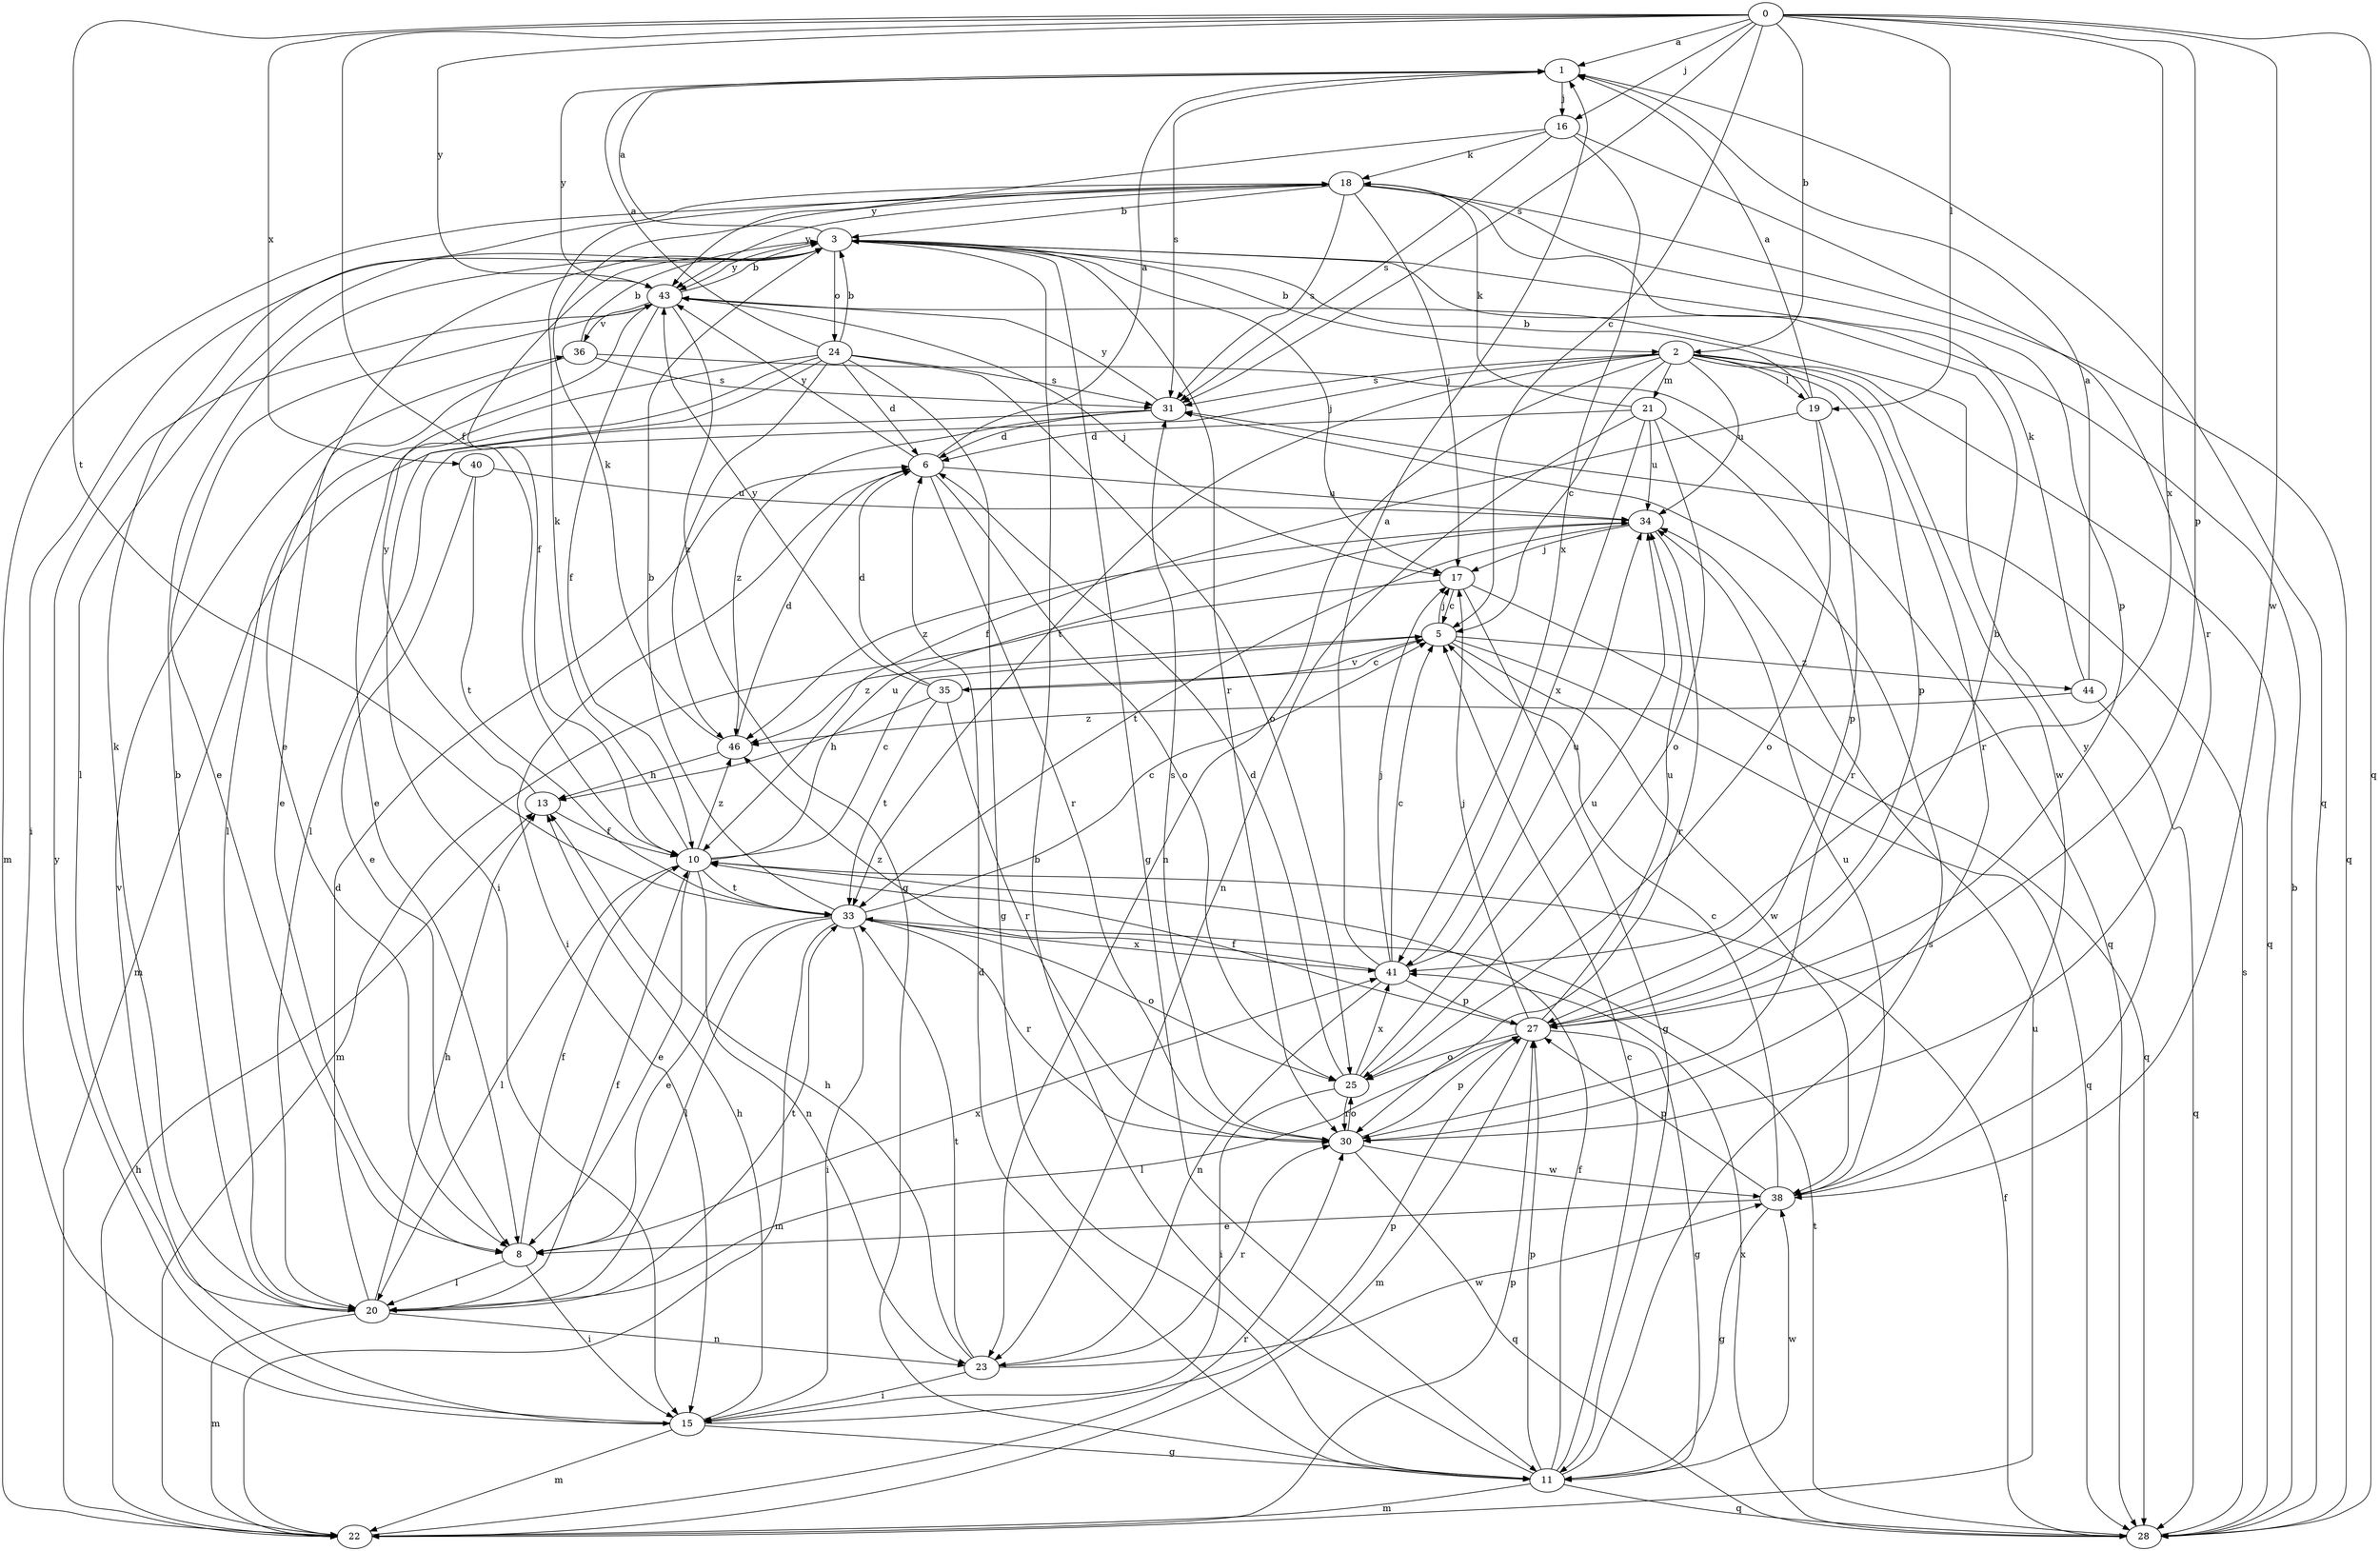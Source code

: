 strict digraph  {
0;
1;
2;
3;
5;
6;
8;
10;
11;
13;
15;
16;
17;
18;
19;
20;
21;
22;
23;
24;
25;
27;
28;
30;
31;
33;
34;
35;
36;
38;
40;
41;
43;
44;
46;
0 -> 1  [label=a];
0 -> 2  [label=b];
0 -> 5  [label=c];
0 -> 10  [label=f];
0 -> 16  [label=j];
0 -> 19  [label=l];
0 -> 27  [label=p];
0 -> 28  [label=q];
0 -> 31  [label=s];
0 -> 33  [label=t];
0 -> 38  [label=w];
0 -> 40  [label=x];
0 -> 41  [label=x];
0 -> 43  [label=y];
1 -> 16  [label=j];
1 -> 28  [label=q];
1 -> 31  [label=s];
1 -> 43  [label=y];
2 -> 5  [label=c];
2 -> 19  [label=l];
2 -> 20  [label=l];
2 -> 21  [label=m];
2 -> 23  [label=n];
2 -> 27  [label=p];
2 -> 28  [label=q];
2 -> 30  [label=r];
2 -> 31  [label=s];
2 -> 33  [label=t];
2 -> 34  [label=u];
2 -> 38  [label=w];
3 -> 1  [label=a];
3 -> 2  [label=b];
3 -> 8  [label=e];
3 -> 10  [label=f];
3 -> 11  [label=g];
3 -> 15  [label=i];
3 -> 17  [label=j];
3 -> 20  [label=l];
3 -> 24  [label=o];
3 -> 30  [label=r];
3 -> 43  [label=y];
5 -> 17  [label=j];
5 -> 28  [label=q];
5 -> 35  [label=v];
5 -> 38  [label=w];
5 -> 44  [label=z];
5 -> 46  [label=z];
6 -> 1  [label=a];
6 -> 15  [label=i];
6 -> 25  [label=o];
6 -> 30  [label=r];
6 -> 34  [label=u];
6 -> 43  [label=y];
8 -> 10  [label=f];
8 -> 15  [label=i];
8 -> 20  [label=l];
8 -> 41  [label=x];
10 -> 5  [label=c];
10 -> 8  [label=e];
10 -> 18  [label=k];
10 -> 20  [label=l];
10 -> 23  [label=n];
10 -> 33  [label=t];
10 -> 34  [label=u];
10 -> 46  [label=z];
11 -> 3  [label=b];
11 -> 5  [label=c];
11 -> 6  [label=d];
11 -> 10  [label=f];
11 -> 22  [label=m];
11 -> 27  [label=p];
11 -> 28  [label=q];
11 -> 31  [label=s];
11 -> 38  [label=w];
13 -> 10  [label=f];
13 -> 43  [label=y];
15 -> 11  [label=g];
15 -> 13  [label=h];
15 -> 22  [label=m];
15 -> 27  [label=p];
15 -> 36  [label=v];
15 -> 43  [label=y];
16 -> 18  [label=k];
16 -> 30  [label=r];
16 -> 31  [label=s];
16 -> 41  [label=x];
16 -> 43  [label=y];
17 -> 5  [label=c];
17 -> 11  [label=g];
17 -> 22  [label=m];
17 -> 28  [label=q];
18 -> 3  [label=b];
18 -> 17  [label=j];
18 -> 22  [label=m];
18 -> 27  [label=p];
18 -> 28  [label=q];
18 -> 31  [label=s];
18 -> 43  [label=y];
19 -> 1  [label=a];
19 -> 3  [label=b];
19 -> 10  [label=f];
19 -> 25  [label=o];
19 -> 27  [label=p];
20 -> 3  [label=b];
20 -> 6  [label=d];
20 -> 10  [label=f];
20 -> 13  [label=h];
20 -> 18  [label=k];
20 -> 22  [label=m];
20 -> 23  [label=n];
20 -> 33  [label=t];
21 -> 6  [label=d];
21 -> 18  [label=k];
21 -> 23  [label=n];
21 -> 25  [label=o];
21 -> 30  [label=r];
21 -> 34  [label=u];
21 -> 41  [label=x];
22 -> 13  [label=h];
22 -> 27  [label=p];
22 -> 30  [label=r];
22 -> 34  [label=u];
23 -> 13  [label=h];
23 -> 15  [label=i];
23 -> 30  [label=r];
23 -> 33  [label=t];
23 -> 38  [label=w];
24 -> 1  [label=a];
24 -> 3  [label=b];
24 -> 6  [label=d];
24 -> 8  [label=e];
24 -> 11  [label=g];
24 -> 15  [label=i];
24 -> 20  [label=l];
24 -> 25  [label=o];
24 -> 31  [label=s];
24 -> 46  [label=z];
25 -> 6  [label=d];
25 -> 15  [label=i];
25 -> 30  [label=r];
25 -> 34  [label=u];
25 -> 41  [label=x];
27 -> 3  [label=b];
27 -> 10  [label=f];
27 -> 11  [label=g];
27 -> 17  [label=j];
27 -> 20  [label=l];
27 -> 22  [label=m];
27 -> 25  [label=o];
27 -> 34  [label=u];
28 -> 3  [label=b];
28 -> 10  [label=f];
28 -> 31  [label=s];
28 -> 33  [label=t];
28 -> 41  [label=x];
30 -> 25  [label=o];
30 -> 27  [label=p];
30 -> 28  [label=q];
30 -> 31  [label=s];
30 -> 38  [label=w];
31 -> 6  [label=d];
31 -> 22  [label=m];
31 -> 43  [label=y];
31 -> 46  [label=z];
33 -> 3  [label=b];
33 -> 5  [label=c];
33 -> 8  [label=e];
33 -> 15  [label=i];
33 -> 20  [label=l];
33 -> 22  [label=m];
33 -> 25  [label=o];
33 -> 30  [label=r];
33 -> 41  [label=x];
34 -> 17  [label=j];
34 -> 30  [label=r];
34 -> 33  [label=t];
34 -> 46  [label=z];
35 -> 5  [label=c];
35 -> 6  [label=d];
35 -> 13  [label=h];
35 -> 30  [label=r];
35 -> 33  [label=t];
35 -> 43  [label=y];
36 -> 3  [label=b];
36 -> 8  [label=e];
36 -> 28  [label=q];
36 -> 31  [label=s];
38 -> 5  [label=c];
38 -> 8  [label=e];
38 -> 11  [label=g];
38 -> 27  [label=p];
38 -> 34  [label=u];
38 -> 43  [label=y];
40 -> 8  [label=e];
40 -> 33  [label=t];
40 -> 34  [label=u];
41 -> 1  [label=a];
41 -> 5  [label=c];
41 -> 17  [label=j];
41 -> 23  [label=n];
41 -> 27  [label=p];
41 -> 34  [label=u];
41 -> 46  [label=z];
43 -> 3  [label=b];
43 -> 8  [label=e];
43 -> 10  [label=f];
43 -> 11  [label=g];
43 -> 17  [label=j];
43 -> 36  [label=v];
44 -> 1  [label=a];
44 -> 18  [label=k];
44 -> 28  [label=q];
44 -> 46  [label=z];
46 -> 6  [label=d];
46 -> 13  [label=h];
46 -> 18  [label=k];
}
